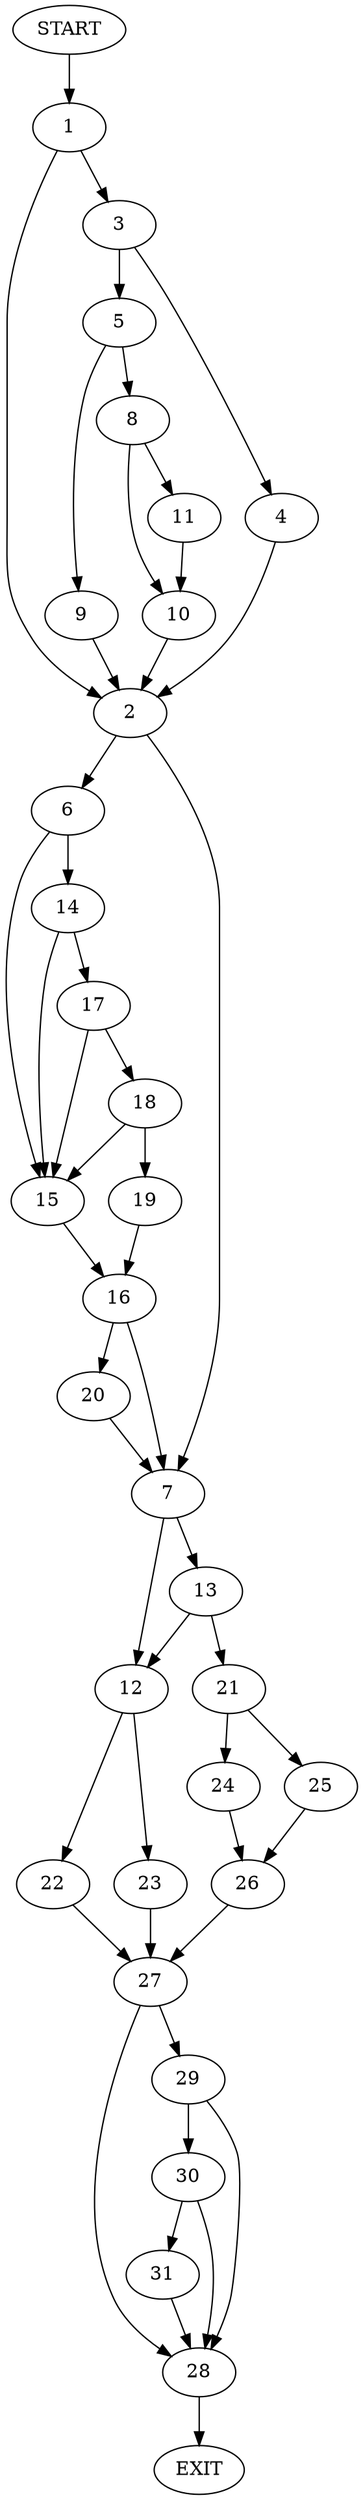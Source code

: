 digraph {
0 [label="START"]
32 [label="EXIT"]
0 -> 1
1 -> 2
1 -> 3
3 -> 4
3 -> 5
2 -> 6
2 -> 7
5 -> 8
5 -> 9
4 -> 2
9 -> 2
8 -> 10
8 -> 11
11 -> 10
10 -> 2
7 -> 12
7 -> 13
6 -> 14
6 -> 15
15 -> 16
14 -> 17
14 -> 15
17 -> 18
17 -> 15
18 -> 19
18 -> 15
19 -> 16
16 -> 7
16 -> 20
20 -> 7
13 -> 12
13 -> 21
12 -> 22
12 -> 23
21 -> 24
21 -> 25
24 -> 26
25 -> 26
26 -> 27
27 -> 28
27 -> 29
22 -> 27
23 -> 27
28 -> 32
29 -> 28
29 -> 30
30 -> 28
30 -> 31
31 -> 28
}

